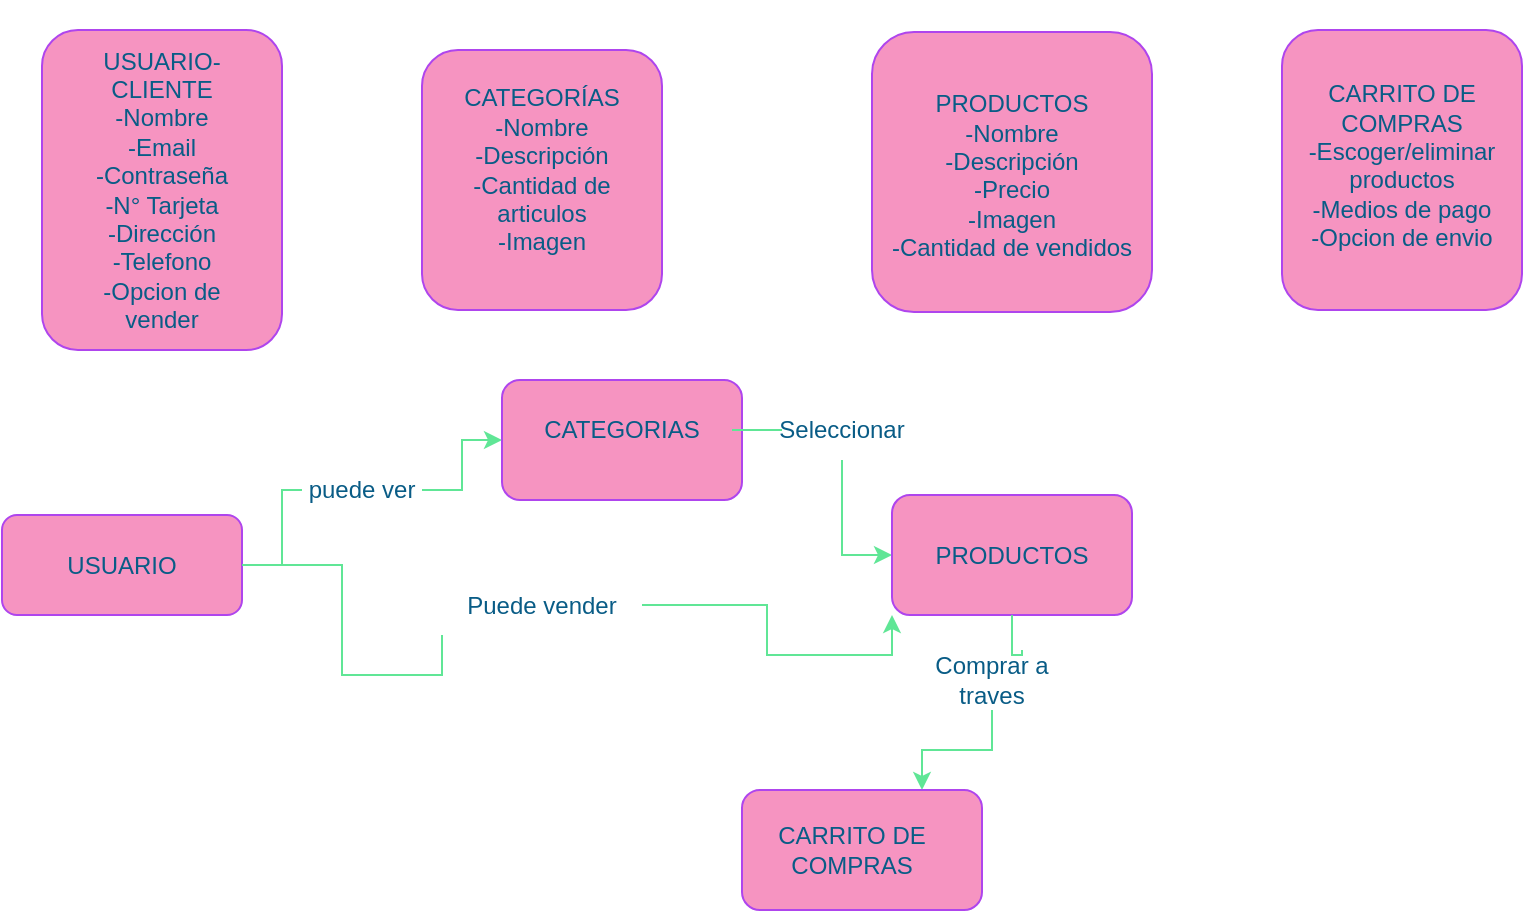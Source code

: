 <mxfile version="20.2.5" type="github">
  <diagram id="R2lEEEUBdFMjLlhIrx00" name="Page-1">
    <mxGraphModel dx="868" dy="482" grid="1" gridSize="10" guides="1" tooltips="1" connect="1" arrows="1" fold="1" page="1" pageScale="1" pageWidth="850" pageHeight="1100" math="0" shadow="0" extFonts="Permanent Marker^https://fonts.googleapis.com/css?family=Permanent+Marker">
      <root>
        <mxCell id="0" />
        <mxCell id="1" parent="0" />
        <mxCell id="BR1cFVIaHlPXPwifXn0l-1" value="" style="rounded=1;whiteSpace=wrap;html=1;fillColor=#F694C1;strokeColor=#AF45ED;fontColor=#095C86;" vertex="1" parent="1">
          <mxGeometry x="60" y="60" width="120" height="160" as="geometry" />
        </mxCell>
        <mxCell id="BR1cFVIaHlPXPwifXn0l-2" value="&lt;font style=&quot;vertical-align: inherit;&quot;&gt;&lt;font style=&quot;vertical-align: inherit;&quot;&gt;&lt;font style=&quot;vertical-align: inherit;&quot;&gt;&lt;font style=&quot;vertical-align: inherit;&quot;&gt;&lt;font style=&quot;vertical-align: inherit;&quot;&gt;&lt;font style=&quot;vertical-align: inherit;&quot;&gt;&lt;font style=&quot;vertical-align: inherit;&quot;&gt;&lt;font style=&quot;vertical-align: inherit;&quot;&gt;&lt;font style=&quot;vertical-align: inherit;&quot;&gt;&lt;font style=&quot;vertical-align: inherit;&quot;&gt;USUARIO-CLIENTE &lt;/font&gt;&lt;/font&gt;&lt;/font&gt;&lt;/font&gt;&lt;/font&gt;&lt;/font&gt;&lt;br&gt;&lt;/font&gt;&lt;/font&gt;&lt;font style=&quot;vertical-align: inherit;&quot;&gt;&lt;font style=&quot;vertical-align: inherit;&quot;&gt;&lt;font style=&quot;vertical-align: inherit;&quot;&gt;&lt;font style=&quot;vertical-align: inherit;&quot;&gt;&lt;font style=&quot;vertical-align: inherit;&quot;&gt;&lt;font style=&quot;vertical-align: inherit;&quot;&gt;&lt;font style=&quot;vertical-align: inherit;&quot;&gt;&lt;font style=&quot;vertical-align: inherit;&quot;&gt;-Nombre&lt;/font&gt;&lt;/font&gt;&lt;br&gt;&lt;/font&gt;&lt;/font&gt;&lt;/font&gt;&lt;/font&gt;&lt;font style=&quot;vertical-align: inherit;&quot;&gt;&lt;font style=&quot;vertical-align: inherit;&quot;&gt;&lt;font style=&quot;vertical-align: inherit;&quot;&gt;&lt;font style=&quot;vertical-align: inherit;&quot;&gt; -Email&lt;/font&gt;&lt;/font&gt;&lt;/font&gt;&lt;/font&gt;&lt;br&gt;&lt;/font&gt;&lt;/font&gt;&lt;font style=&quot;vertical-align: inherit;&quot;&gt;&lt;font style=&quot;vertical-align: inherit;&quot;&gt;&lt;font style=&quot;vertical-align: inherit;&quot;&gt;&lt;font style=&quot;vertical-align: inherit;&quot;&gt;&lt;font style=&quot;vertical-align: inherit;&quot;&gt;&lt;font style=&quot;vertical-align: inherit;&quot;&gt;&lt;font style=&quot;vertical-align: inherit;&quot;&gt;&lt;font style=&quot;vertical-align: inherit;&quot;&gt; -Contraseña&lt;/font&gt;&lt;/font&gt;&lt;/font&gt;&lt;/font&gt;&lt;br&gt;&lt;/font&gt;&lt;/font&gt;&lt;/font&gt;&lt;/font&gt;&lt;font style=&quot;vertical-align: inherit;&quot;&gt;&lt;font style=&quot;vertical-align: inherit;&quot;&gt;&lt;font style=&quot;vertical-align: inherit;&quot;&gt;&lt;font style=&quot;vertical-align: inherit;&quot;&gt;&lt;font style=&quot;vertical-align: inherit;&quot;&gt;&lt;font style=&quot;vertical-align: inherit;&quot;&gt; -N° Tarjeta&lt;/font&gt;&lt;/font&gt;&lt;/font&gt;&lt;/font&gt;&lt;br&gt;&lt;/font&gt;&lt;/font&gt;&lt;font style=&quot;vertical-align: inherit;&quot;&gt;&lt;font style=&quot;vertical-align: inherit;&quot;&gt;&lt;font style=&quot;vertical-align: inherit;&quot;&gt;&lt;font style=&quot;vertical-align: inherit;&quot;&gt;&lt;font style=&quot;vertical-align: inherit;&quot;&gt;&lt;font style=&quot;vertical-align: inherit;&quot;&gt;-Dirección&lt;/font&gt;&lt;/font&gt;&lt;br&gt;&lt;/font&gt;&lt;/font&gt;&lt;/font&gt;&lt;/font&gt;&lt;font style=&quot;vertical-align: inherit;&quot;&gt;&lt;font style=&quot;vertical-align: inherit;&quot;&gt;&lt;font style=&quot;vertical-align: inherit;&quot;&gt;&lt;font style=&quot;vertical-align: inherit;&quot;&gt;-Telefono&lt;/font&gt;&lt;/font&gt;&lt;br&gt;&lt;/font&gt;&lt;/font&gt;&lt;font style=&quot;vertical-align: inherit;&quot;&gt;&lt;font style=&quot;vertical-align: inherit;&quot;&gt;&lt;font style=&quot;vertical-align: inherit;&quot;&gt;&lt;font style=&quot;vertical-align: inherit;&quot;&gt;-Opcion de vender&lt;/font&gt;&lt;/font&gt;&lt;/font&gt;&lt;/font&gt;&lt;br&gt;&lt;/font&gt;&lt;/font&gt;" style="text;html=1;strokeColor=none;fillColor=none;align=center;verticalAlign=middle;whiteSpace=wrap;rounded=0;fontColor=#095C86;" vertex="1" parent="1">
          <mxGeometry x="70" y="45" width="100" height="190" as="geometry" />
        </mxCell>
        <mxCell id="BR1cFVIaHlPXPwifXn0l-6" value="" style="rounded=1;whiteSpace=wrap;html=1;fillColor=#F694C1;strokeColor=#AF45ED;fontColor=#095C86;" vertex="1" parent="1">
          <mxGeometry x="475" y="61" width="140" height="140" as="geometry" />
        </mxCell>
        <mxCell id="BR1cFVIaHlPXPwifXn0l-8" value="&lt;font style=&quot;vertical-align: inherit;&quot;&gt;&lt;font style=&quot;vertical-align: inherit;&quot;&gt;PRODUCTOS&lt;br&gt;-Nombre&lt;br&gt;-Descripción&lt;br&gt;-Precio&lt;br&gt;-Imagen&lt;br&gt;-Cantidad de vendidos&lt;br&gt;&lt;br&gt;&lt;/font&gt;&lt;/font&gt;" style="text;html=1;strokeColor=none;fillColor=none;align=center;verticalAlign=middle;whiteSpace=wrap;rounded=0;fontColor=#095C86;" vertex="1" parent="1">
          <mxGeometry x="480" y="70.5" width="130" height="139" as="geometry" />
        </mxCell>
        <mxCell id="BR1cFVIaHlPXPwifXn0l-9" value="" style="rounded=1;whiteSpace=wrap;html=1;fillColor=#F694C1;strokeColor=#AF45ED;fontColor=#095C86;" vertex="1" parent="1">
          <mxGeometry x="250" y="70" width="120" height="130" as="geometry" />
        </mxCell>
        <mxCell id="BR1cFVIaHlPXPwifXn0l-10" value="&lt;font style=&quot;vertical-align: inherit;&quot;&gt;&lt;font style=&quot;vertical-align: inherit;&quot;&gt;&lt;font style=&quot;vertical-align: inherit;&quot;&gt;&lt;font style=&quot;vertical-align: inherit;&quot;&gt;CATEGORÍAS&lt;br&gt;-Nombre&lt;br&gt;-Descripción&lt;br&gt;-Cantidad de articulos&lt;br&gt;-Imagen&lt;br&gt;&lt;/font&gt;&lt;/font&gt;&lt;/font&gt;&lt;/font&gt;" style="text;html=1;strokeColor=none;fillColor=none;align=center;verticalAlign=middle;whiteSpace=wrap;rounded=0;fontColor=#095C86;" vertex="1" parent="1">
          <mxGeometry x="260" y="75" width="100" height="110" as="geometry" />
        </mxCell>
        <mxCell id="BR1cFVIaHlPXPwifXn0l-11" value="" style="rounded=1;whiteSpace=wrap;html=1;fillColor=#F694C1;strokeColor=#AF45ED;fontColor=#095C86;" vertex="1" parent="1">
          <mxGeometry x="680" y="60" width="120" height="140" as="geometry" />
        </mxCell>
        <mxCell id="BR1cFVIaHlPXPwifXn0l-12" value="&lt;font style=&quot;vertical-align: inherit;&quot;&gt;&lt;font style=&quot;vertical-align: inherit;&quot;&gt;CARRITO DE COMPRAS&lt;br&gt;-Escoger/eliminar productos&lt;br&gt;-Medios de pago&lt;br&gt;-Opcion de envio&lt;br&gt;&lt;br&gt;&lt;/font&gt;&lt;/font&gt;" style="text;html=1;strokeColor=none;fillColor=none;align=center;verticalAlign=middle;whiteSpace=wrap;rounded=0;fontColor=#095C86;" vertex="1" parent="1">
          <mxGeometry x="690" y="80" width="100" height="110" as="geometry" />
        </mxCell>
        <mxCell id="BR1cFVIaHlPXPwifXn0l-26" style="edgeStyle=orthogonalEdgeStyle;rounded=0;orthogonalLoop=1;jettySize=auto;html=1;entryX=0;entryY=0.5;entryDx=0;entryDy=0;startArrow=none;strokeColor=#60E696;fontColor=#095C86;" edge="1" parent="1" source="BR1cFVIaHlPXPwifXn0l-27" target="BR1cFVIaHlPXPwifXn0l-25">
          <mxGeometry relative="1" as="geometry" />
        </mxCell>
        <mxCell id="BR1cFVIaHlPXPwifXn0l-14" value="Text" style="text;html=1;strokeColor=none;fillColor=none;align=center;verticalAlign=middle;whiteSpace=wrap;rounded=0;fontColor=#095C86;" vertex="1" parent="1">
          <mxGeometry x="350" y="245" width="60" height="30" as="geometry" />
        </mxCell>
        <mxCell id="BR1cFVIaHlPXPwifXn0l-22" style="edgeStyle=orthogonalEdgeStyle;rounded=0;orthogonalLoop=1;jettySize=auto;html=1;entryX=0;entryY=0.5;entryDx=0;entryDy=0;startArrow=none;strokeColor=#60E696;fontColor=#095C86;" edge="1" parent="1" source="BR1cFVIaHlPXPwifXn0l-23" target="BR1cFVIaHlPXPwifXn0l-18">
          <mxGeometry relative="1" as="geometry" />
        </mxCell>
        <mxCell id="BR1cFVIaHlPXPwifXn0l-35" style="edgeStyle=orthogonalEdgeStyle;rounded=0;orthogonalLoop=1;jettySize=auto;html=1;entryX=0;entryY=1;entryDx=0;entryDy=0;startArrow=none;strokeColor=#60E696;fontColor=#095C86;" edge="1" parent="1" source="BR1cFVIaHlPXPwifXn0l-36" target="BR1cFVIaHlPXPwifXn0l-25">
          <mxGeometry relative="1" as="geometry" />
        </mxCell>
        <mxCell id="BR1cFVIaHlPXPwifXn0l-16" value="" style="rounded=1;whiteSpace=wrap;html=1;fillColor=#F694C1;strokeColor=#AF45ED;fontColor=#095C86;" vertex="1" parent="1">
          <mxGeometry x="40" y="302.5" width="120" height="50" as="geometry" />
        </mxCell>
        <mxCell id="BR1cFVIaHlPXPwifXn0l-17" value="&lt;font style=&quot;vertical-align: inherit;&quot;&gt;&lt;font style=&quot;vertical-align: inherit;&quot;&gt;USUARIO&lt;/font&gt;&lt;/font&gt;" style="text;html=1;strokeColor=none;fillColor=none;align=center;verticalAlign=middle;whiteSpace=wrap;rounded=0;fontColor=#095C86;" vertex="1" parent="1">
          <mxGeometry x="50" y="315" width="100" height="25" as="geometry" />
        </mxCell>
        <mxCell id="BR1cFVIaHlPXPwifXn0l-18" value="" style="rounded=1;whiteSpace=wrap;html=1;fillColor=#F694C1;strokeColor=#AF45ED;fontColor=#095C86;" vertex="1" parent="1">
          <mxGeometry x="290" y="235" width="120" height="60" as="geometry" />
        </mxCell>
        <mxCell id="BR1cFVIaHlPXPwifXn0l-20" value="CATEGORIAS" style="text;html=1;strokeColor=none;fillColor=none;align=center;verticalAlign=middle;whiteSpace=wrap;rounded=0;fontColor=#095C86;" vertex="1" parent="1">
          <mxGeometry x="295" y="245" width="110" height="30" as="geometry" />
        </mxCell>
        <mxCell id="BR1cFVIaHlPXPwifXn0l-23" value="puede ver" style="text;html=1;strokeColor=none;fillColor=none;align=center;verticalAlign=middle;whiteSpace=wrap;rounded=0;fontColor=#095C86;" vertex="1" parent="1">
          <mxGeometry x="190" y="275" width="60" height="30" as="geometry" />
        </mxCell>
        <mxCell id="BR1cFVIaHlPXPwifXn0l-24" value="" style="edgeStyle=orthogonalEdgeStyle;rounded=0;orthogonalLoop=1;jettySize=auto;html=1;entryX=0;entryY=0.5;entryDx=0;entryDy=0;endArrow=none;strokeColor=#60E696;fontColor=#095C86;" edge="1" parent="1" source="BR1cFVIaHlPXPwifXn0l-16" target="BR1cFVIaHlPXPwifXn0l-23">
          <mxGeometry relative="1" as="geometry">
            <mxPoint x="160" y="327.5" as="sourcePoint" />
            <mxPoint x="290" y="265" as="targetPoint" />
          </mxGeometry>
        </mxCell>
        <mxCell id="BR1cFVIaHlPXPwifXn0l-32" style="edgeStyle=orthogonalEdgeStyle;rounded=0;orthogonalLoop=1;jettySize=auto;html=1;entryX=0.75;entryY=0;entryDx=0;entryDy=0;startArrow=none;strokeColor=#60E696;fontColor=#095C86;" edge="1" parent="1" source="BR1cFVIaHlPXPwifXn0l-33" target="BR1cFVIaHlPXPwifXn0l-30">
          <mxGeometry relative="1" as="geometry" />
        </mxCell>
        <mxCell id="BR1cFVIaHlPXPwifXn0l-25" value="" style="rounded=1;whiteSpace=wrap;html=1;fillColor=#F694C1;strokeColor=#AF45ED;fontColor=#095C86;" vertex="1" parent="1">
          <mxGeometry x="485" y="292.5" width="120" height="60" as="geometry" />
        </mxCell>
        <mxCell id="BR1cFVIaHlPXPwifXn0l-27" value="Seleccionar" style="text;html=1;strokeColor=none;fillColor=none;align=center;verticalAlign=middle;whiteSpace=wrap;rounded=0;fontColor=#095C86;" vertex="1" parent="1">
          <mxGeometry x="425" y="245" width="70" height="30" as="geometry" />
        </mxCell>
        <mxCell id="BR1cFVIaHlPXPwifXn0l-28" value="" style="edgeStyle=orthogonalEdgeStyle;rounded=0;orthogonalLoop=1;jettySize=auto;html=1;entryX=0;entryY=0.5;entryDx=0;entryDy=0;endArrow=none;strokeColor=#60E696;fontColor=#095C86;" edge="1" parent="1" source="BR1cFVIaHlPXPwifXn0l-14" target="BR1cFVIaHlPXPwifXn0l-27">
          <mxGeometry relative="1" as="geometry">
            <mxPoint x="410" y="260" as="sourcePoint" />
            <mxPoint x="485" y="322.5" as="targetPoint" />
          </mxGeometry>
        </mxCell>
        <mxCell id="BR1cFVIaHlPXPwifXn0l-29" value="PRODUCTOS" style="text;html=1;strokeColor=none;fillColor=none;align=center;verticalAlign=middle;whiteSpace=wrap;rounded=0;fontColor=#095C86;" vertex="1" parent="1">
          <mxGeometry x="490" y="312.5" width="110" height="20" as="geometry" />
        </mxCell>
        <mxCell id="BR1cFVIaHlPXPwifXn0l-30" value="" style="rounded=1;whiteSpace=wrap;html=1;fillColor=#F694C1;strokeColor=#AF45ED;fontColor=#095C86;" vertex="1" parent="1">
          <mxGeometry x="410" y="440" width="120" height="60" as="geometry" />
        </mxCell>
        <mxCell id="BR1cFVIaHlPXPwifXn0l-31" value="CARRITO DE COMPRAS" style="text;html=1;strokeColor=none;fillColor=none;align=center;verticalAlign=middle;whiteSpace=wrap;rounded=0;fontColor=#095C86;" vertex="1" parent="1">
          <mxGeometry x="425" y="455" width="80" height="30" as="geometry" />
        </mxCell>
        <mxCell id="BR1cFVIaHlPXPwifXn0l-33" value="Comprar a traves" style="text;html=1;strokeColor=none;fillColor=none;align=center;verticalAlign=middle;whiteSpace=wrap;rounded=0;fontColor=#095C86;" vertex="1" parent="1">
          <mxGeometry x="505" y="370" width="60" height="30" as="geometry" />
        </mxCell>
        <mxCell id="BR1cFVIaHlPXPwifXn0l-34" value="" style="edgeStyle=orthogonalEdgeStyle;rounded=0;orthogonalLoop=1;jettySize=auto;html=1;entryX=0.75;entryY=0;entryDx=0;entryDy=0;endArrow=none;strokeColor=#60E696;fontColor=#095C86;" edge="1" parent="1" source="BR1cFVIaHlPXPwifXn0l-25" target="BR1cFVIaHlPXPwifXn0l-33">
          <mxGeometry relative="1" as="geometry">
            <mxPoint x="545" y="352.5" as="sourcePoint" />
            <mxPoint x="500" y="440" as="targetPoint" />
          </mxGeometry>
        </mxCell>
        <mxCell id="BR1cFVIaHlPXPwifXn0l-36" value="Puede vender" style="text;html=1;strokeColor=none;fillColor=none;align=center;verticalAlign=middle;whiteSpace=wrap;rounded=0;fontColor=#095C86;" vertex="1" parent="1">
          <mxGeometry x="260" y="332.5" width="100" height="30" as="geometry" />
        </mxCell>
        <mxCell id="BR1cFVIaHlPXPwifXn0l-37" value="" style="edgeStyle=orthogonalEdgeStyle;rounded=0;orthogonalLoop=1;jettySize=auto;html=1;entryX=0;entryY=1;entryDx=0;entryDy=0;endArrow=none;strokeColor=#60E696;fontColor=#095C86;" edge="1" parent="1" source="BR1cFVIaHlPXPwifXn0l-16" target="BR1cFVIaHlPXPwifXn0l-36">
          <mxGeometry relative="1" as="geometry">
            <mxPoint x="160" y="327.5" as="sourcePoint" />
            <mxPoint x="485" y="352.5" as="targetPoint" />
          </mxGeometry>
        </mxCell>
      </root>
    </mxGraphModel>
  </diagram>
</mxfile>
